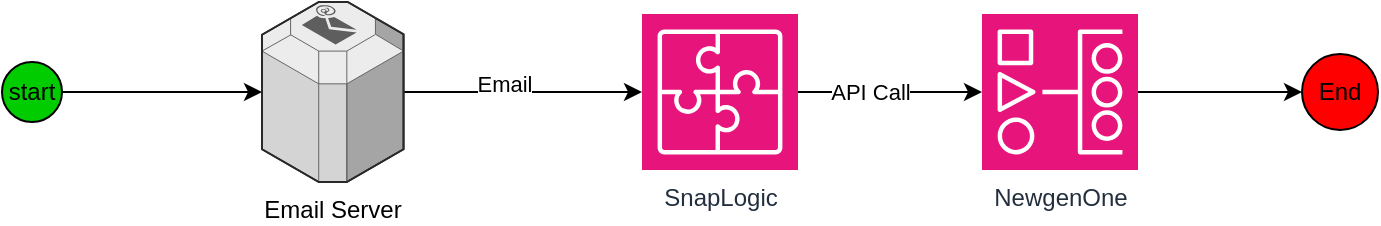 <mxfile version="27.0.6">
  <diagram id="C5RBs43oDa-KdzZeNtuy" name="Page-1">
    <mxGraphModel dx="1042" dy="670" grid="1" gridSize="10" guides="1" tooltips="1" connect="1" arrows="1" fold="1" page="1" pageScale="1" pageWidth="827" pageHeight="1169" math="0" shadow="0">
      <root>
        <mxCell id="WIyWlLk6GJQsqaUBKTNV-0" />
        <mxCell id="WIyWlLk6GJQsqaUBKTNV-1" parent="WIyWlLk6GJQsqaUBKTNV-0" />
        <mxCell id="fCW2ytCDNOmW3Z9Jzchx-3" style="edgeStyle=orthogonalEdgeStyle;rounded=0;orthogonalLoop=1;jettySize=auto;html=1;" edge="1" parent="WIyWlLk6GJQsqaUBKTNV-1" source="fCW2ytCDNOmW3Z9Jzchx-0" target="fCW2ytCDNOmW3Z9Jzchx-2">
          <mxGeometry relative="1" as="geometry" />
        </mxCell>
        <mxCell id="fCW2ytCDNOmW3Z9Jzchx-6" value="Email" style="edgeLabel;html=1;align=center;verticalAlign=middle;resizable=0;points=[];" vertex="1" connectable="0" parent="fCW2ytCDNOmW3Z9Jzchx-3">
          <mxGeometry x="-0.168" y="4" relative="1" as="geometry">
            <mxPoint as="offset" />
          </mxGeometry>
        </mxCell>
        <mxCell id="fCW2ytCDNOmW3Z9Jzchx-0" value="Email Server" style="verticalLabelPosition=bottom;html=1;verticalAlign=top;strokeWidth=1;align=center;outlineConnect=0;dashed=0;outlineConnect=0;shape=mxgraph.aws3d.email_service;fillColor=#ECECEC;strokeColor=#5E5E5E;aspect=fixed;" vertex="1" parent="WIyWlLk6GJQsqaUBKTNV-1">
          <mxGeometry x="160" y="180" width="70.78" height="90" as="geometry" />
        </mxCell>
        <mxCell id="fCW2ytCDNOmW3Z9Jzchx-5" style="edgeStyle=orthogonalEdgeStyle;rounded=0;orthogonalLoop=1;jettySize=auto;html=1;exitX=1;exitY=0.5;exitDx=0;exitDy=0;exitPerimeter=0;" edge="1" parent="WIyWlLk6GJQsqaUBKTNV-1" source="fCW2ytCDNOmW3Z9Jzchx-2" target="fCW2ytCDNOmW3Z9Jzchx-4">
          <mxGeometry relative="1" as="geometry" />
        </mxCell>
        <mxCell id="fCW2ytCDNOmW3Z9Jzchx-7" value="API Call" style="edgeLabel;html=1;align=center;verticalAlign=middle;resizable=0;points=[];" vertex="1" connectable="0" parent="fCW2ytCDNOmW3Z9Jzchx-5">
          <mxGeometry x="-0.23" relative="1" as="geometry">
            <mxPoint as="offset" />
          </mxGeometry>
        </mxCell>
        <mxCell id="fCW2ytCDNOmW3Z9Jzchx-2" value="SnapLogic" style="sketch=0;points=[[0,0,0],[0.25,0,0],[0.5,0,0],[0.75,0,0],[1,0,0],[0,1,0],[0.25,1,0],[0.5,1,0],[0.75,1,0],[1,1,0],[0,0.25,0],[0,0.5,0],[0,0.75,0],[1,0.25,0],[1,0.5,0],[1,0.75,0]];outlineConnect=0;fontColor=#232F3E;fillColor=#E7157B;strokeColor=#ffffff;dashed=0;verticalLabelPosition=bottom;verticalAlign=top;align=center;html=1;fontSize=12;fontStyle=0;aspect=fixed;shape=mxgraph.aws4.resourceIcon;resIcon=mxgraph.aws4.application_integration;" vertex="1" parent="WIyWlLk6GJQsqaUBKTNV-1">
          <mxGeometry x="350" y="186" width="78" height="78" as="geometry" />
        </mxCell>
        <mxCell id="fCW2ytCDNOmW3Z9Jzchx-10" style="edgeStyle=orthogonalEdgeStyle;rounded=0;orthogonalLoop=1;jettySize=auto;html=1;exitX=1;exitY=0.5;exitDx=0;exitDy=0;exitPerimeter=0;entryX=0;entryY=0.5;entryDx=0;entryDy=0;" edge="1" parent="WIyWlLk6GJQsqaUBKTNV-1" source="fCW2ytCDNOmW3Z9Jzchx-4" target="fCW2ytCDNOmW3Z9Jzchx-8">
          <mxGeometry relative="1" as="geometry" />
        </mxCell>
        <mxCell id="fCW2ytCDNOmW3Z9Jzchx-4" value="NewgenOne" style="sketch=0;points=[[0,0,0],[0.25,0,0],[0.5,0,0],[0.75,0,0],[1,0,0],[0,1,0],[0.25,1,0],[0.5,1,0],[0.75,1,0],[1,1,0],[0,0.25,0],[0,0.5,0],[0,0.75,0],[1,0.25,0],[1,0.5,0],[1,0.75,0]];outlineConnect=0;fontColor=#232F3E;fillColor=#E7157B;strokeColor=#ffffff;dashed=0;verticalLabelPosition=bottom;verticalAlign=top;align=center;html=1;fontSize=12;fontStyle=0;aspect=fixed;shape=mxgraph.aws4.resourceIcon;resIcon=mxgraph.aws4.managed_workflows_for_apache_airflow;" vertex="1" parent="WIyWlLk6GJQsqaUBKTNV-1">
          <mxGeometry x="520" y="186" width="78" height="78" as="geometry" />
        </mxCell>
        <mxCell id="fCW2ytCDNOmW3Z9Jzchx-8" value="End" style="ellipse;whiteSpace=wrap;html=1;aspect=fixed;fillColor=#FF0000;" vertex="1" parent="WIyWlLk6GJQsqaUBKTNV-1">
          <mxGeometry x="680" y="206" width="38" height="38" as="geometry" />
        </mxCell>
        <mxCell id="fCW2ytCDNOmW3Z9Jzchx-12" style="edgeStyle=orthogonalEdgeStyle;rounded=0;orthogonalLoop=1;jettySize=auto;html=1;" edge="1" parent="WIyWlLk6GJQsqaUBKTNV-1" source="fCW2ytCDNOmW3Z9Jzchx-11" target="fCW2ytCDNOmW3Z9Jzchx-0">
          <mxGeometry relative="1" as="geometry" />
        </mxCell>
        <mxCell id="fCW2ytCDNOmW3Z9Jzchx-11" value="start" style="ellipse;whiteSpace=wrap;html=1;aspect=fixed;fillColor=#00CC00;" vertex="1" parent="WIyWlLk6GJQsqaUBKTNV-1">
          <mxGeometry x="30" y="210" width="30" height="30" as="geometry" />
        </mxCell>
      </root>
    </mxGraphModel>
  </diagram>
</mxfile>
